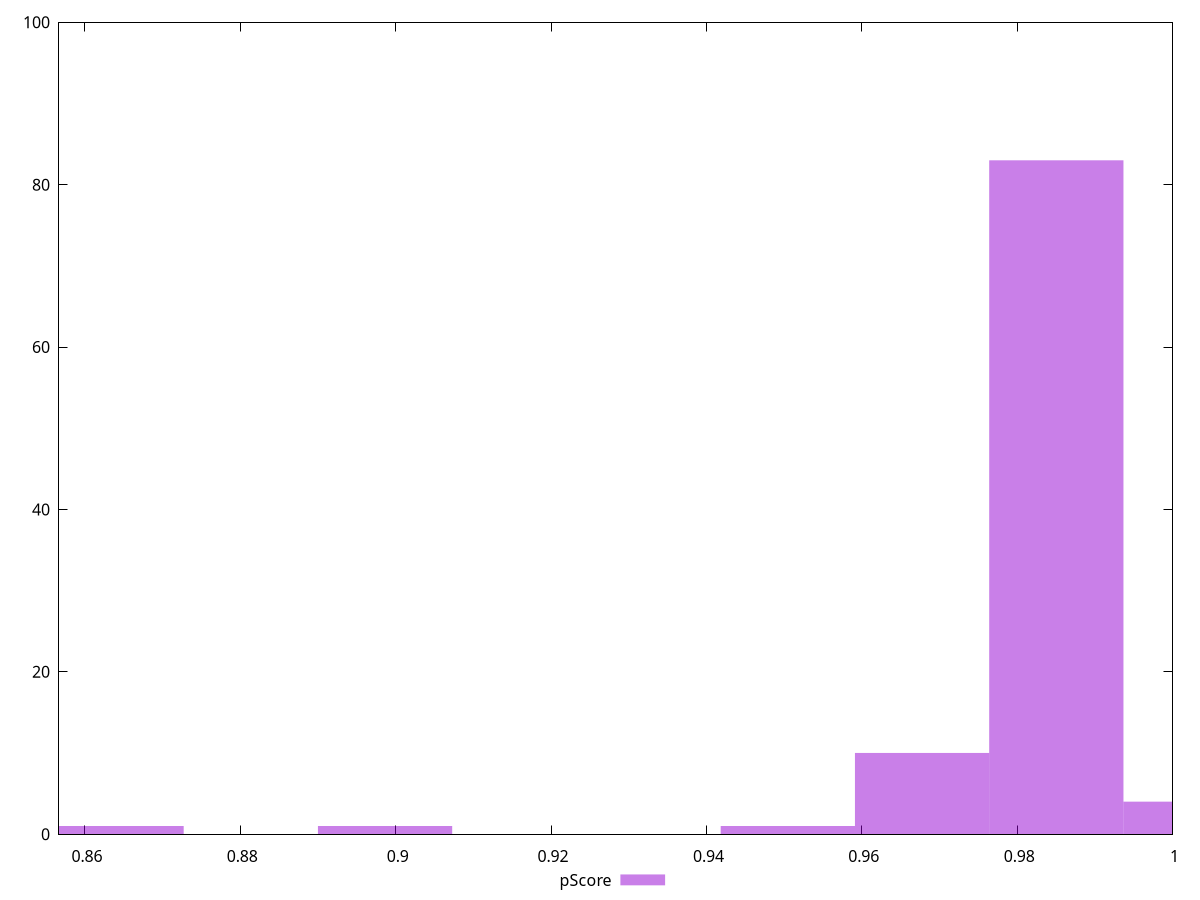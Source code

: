 reset

$pScore <<EOF
0.9850466133647998 83
1.0023281328975155 4
0.9677650938320841 10
0.8640759766357894 1
0.9504835742993683 1
0.898639015701221 1
EOF

set key outside below
set boxwidth 0.017281519532715787
set xrange [0.8566673604481766:1]
set yrange [0:100]
set trange [0:100]
set style fill transparent solid 0.5 noborder
set terminal svg size 640, 490 enhanced background rgb 'white'
set output "report_00011_2021-02-09T10:53:21.242Z/total-blocking-time/samples/pages+cached+noadtech+nomedia/pScore/histogram.svg"

plot $pScore title "pScore" with boxes

reset
